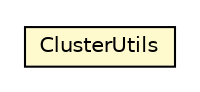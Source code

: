 #!/usr/local/bin/dot
#
# Class diagram 
# Generated by UMLGraph version 5.1 (http://www.umlgraph.org/)
#

digraph G {
	edge [fontname="Helvetica",fontsize=10,labelfontname="Helvetica",labelfontsize=10];
	node [fontname="Helvetica",fontsize=10,shape=plaintext];
	nodesep=0.25;
	ranksep=0.5;
	// pt.ist.fenixframework.backend.jvstm.cluster.ClusterUtils
	c111785 [label=<<table title="pt.ist.fenixframework.backend.jvstm.cluster.ClusterUtils" border="0" cellborder="1" cellspacing="0" cellpadding="2" port="p" bgcolor="lemonChiffon" href="./ClusterUtils.html">
		<tr><td><table border="0" cellspacing="0" cellpadding="1">
<tr><td align="center" balign="center"> ClusterUtils </td></tr>
		</table></td></tr>
		</table>>, fontname="Helvetica", fontcolor="black", fontsize=10.0];
}

